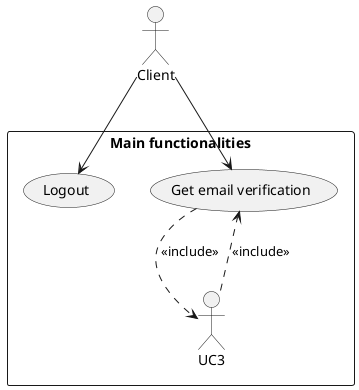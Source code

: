 @startuml MainFunctionalities

actor Client

rectangle "Main functionalities" {
  usecase "Login with email/username and password" as UC1 
  usecase "Login with Google OAuth" as UC1
  usecase "Logout" as UC1
  usecase "Sign up(email, password or Google OAuth)" as UC2
  usecase "Get email verification" as UC2
  
    UC3 .down.> UC2 : <<include>>
    UC2 .down.> UC3 : <<include>>
}

Client --> UC1
Client --> UC2


@enduml